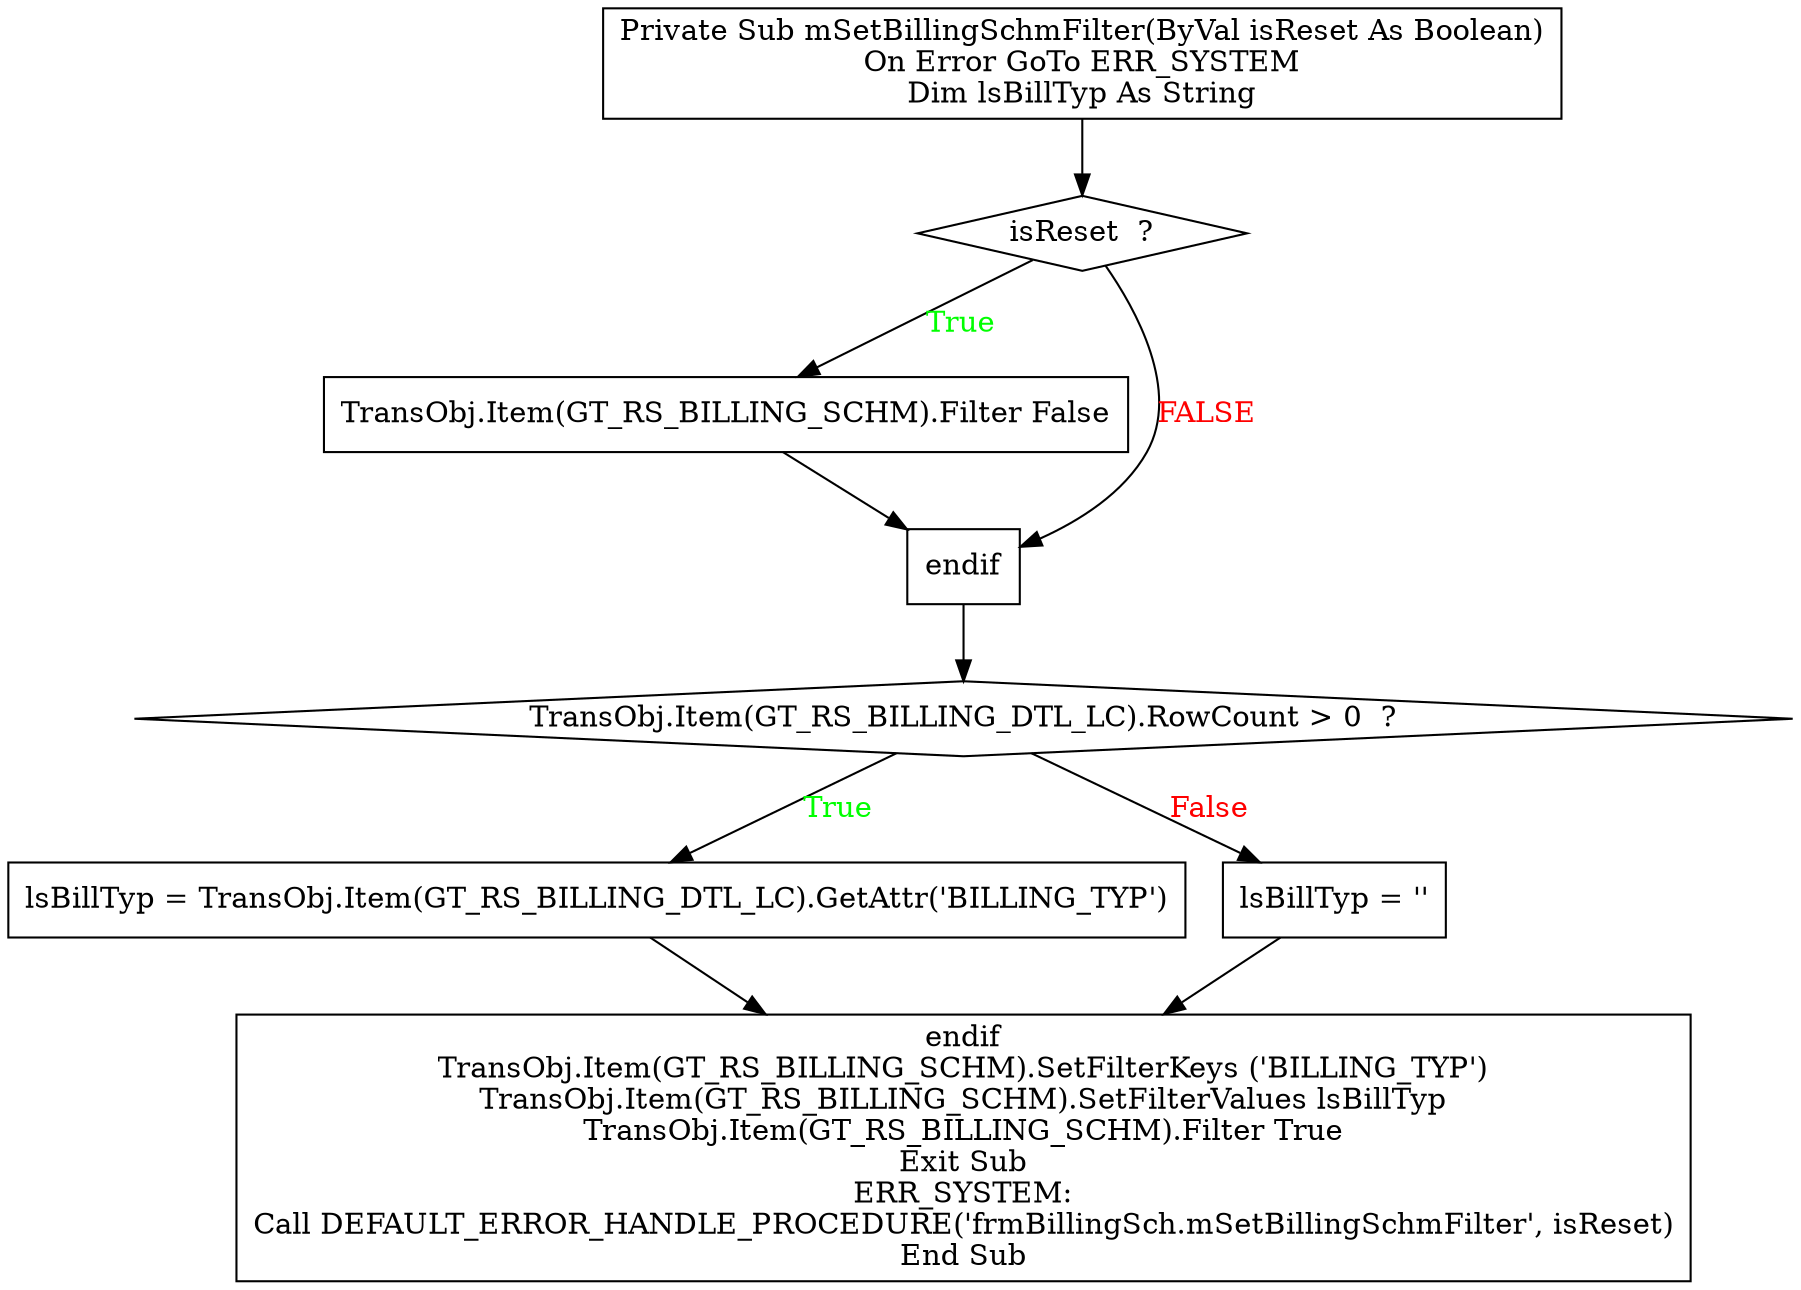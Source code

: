 digraph G{
Node_1 [ label ="Private Sub mSetBillingSchmFilter(ByVal isReset As Boolean)\nOn Error GoTo ERR_SYSTEM\nDim lsBillTyp As String",shape="box"];
Node_2 [ label ="isReset  ?",shape="diamond"];
Node_3 [ label ="TransObj.Item(GT_RS_BILLING_SCHM).Filter False",shape="box"];
Node_4 [ label ="endif",shape="box"];
Node_5 [ label ="TransObj.Item(GT_RS_BILLING_DTL_LC).RowCount > 0  ?",shape="diamond"];
Node_6 [ label ="lsBillTyp = TransObj.Item(GT_RS_BILLING_DTL_LC).GetAttr('BILLING_TYP')",shape="box"];
Node_7 [ label ="lsBillTyp = ''",shape="box"];
Node_8 [ label ="endif\nTransObj.Item(GT_RS_BILLING_SCHM).SetFilterKeys ('BILLING_TYP')\nTransObj.Item(GT_RS_BILLING_SCHM).SetFilterValues lsBillTyp\nTransObj.Item(GT_RS_BILLING_SCHM).Filter True\nExit Sub\nERR_SYSTEM:\nCall DEFAULT_ERROR_HANDLE_PROCEDURE('frmBillingSch.mSetBillingSchmFilter', isReset)\nEnd Sub",shape="box"];
Node_2 -> Node_3 [label="True",fontcolor="GREEN"];
Node_1 -> Node_2;
Node_2 -> Node_4 [label="FALSE",fontcolor="RED"];
Node_3 -> Node_4;
Node_5 -> Node_6 [label="True",fontcolor="GREEN"];
Node_4 -> Node_5;
Node_5 -> Node_7 [label="False",fontcolor="RED"];
Node_6 -> Node_8;
Node_7 -> Node_8;
}

